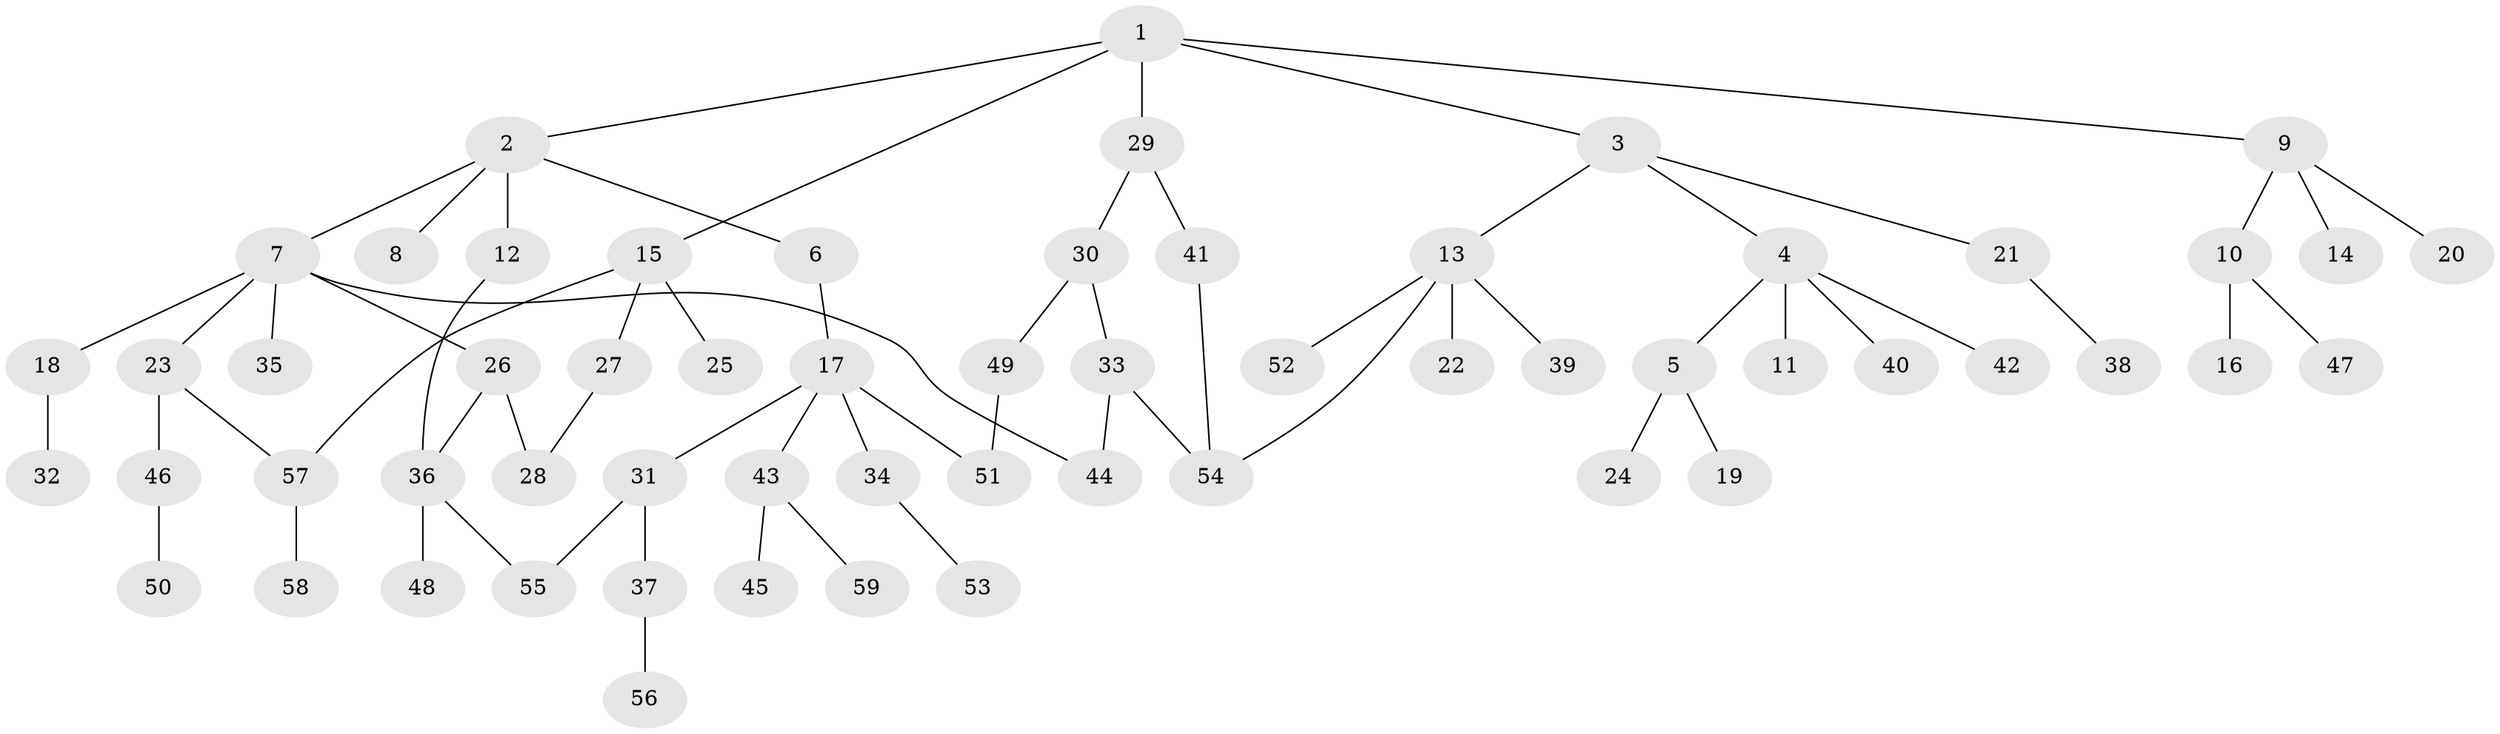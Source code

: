 // coarse degree distribution, {6: 0.05263157894736842, 5: 0.05263157894736842, 7: 0.05263157894736842, 2: 0.15789473684210525, 1: 0.5263157894736842, 4: 0.10526315789473684, 3: 0.05263157894736842}
// Generated by graph-tools (version 1.1) at 2025/23/03/03/25 07:23:31]
// undirected, 59 vertices, 66 edges
graph export_dot {
graph [start="1"]
  node [color=gray90,style=filled];
  1;
  2;
  3;
  4;
  5;
  6;
  7;
  8;
  9;
  10;
  11;
  12;
  13;
  14;
  15;
  16;
  17;
  18;
  19;
  20;
  21;
  22;
  23;
  24;
  25;
  26;
  27;
  28;
  29;
  30;
  31;
  32;
  33;
  34;
  35;
  36;
  37;
  38;
  39;
  40;
  41;
  42;
  43;
  44;
  45;
  46;
  47;
  48;
  49;
  50;
  51;
  52;
  53;
  54;
  55;
  56;
  57;
  58;
  59;
  1 -- 2;
  1 -- 3;
  1 -- 9;
  1 -- 15;
  1 -- 29;
  2 -- 6;
  2 -- 7;
  2 -- 8;
  2 -- 12;
  3 -- 4;
  3 -- 13;
  3 -- 21;
  4 -- 5;
  4 -- 11;
  4 -- 40;
  4 -- 42;
  5 -- 19;
  5 -- 24;
  6 -- 17;
  7 -- 18;
  7 -- 23;
  7 -- 26;
  7 -- 35;
  7 -- 44;
  9 -- 10;
  9 -- 14;
  9 -- 20;
  10 -- 16;
  10 -- 47;
  12 -- 36;
  13 -- 22;
  13 -- 39;
  13 -- 52;
  13 -- 54;
  15 -- 25;
  15 -- 27;
  15 -- 57;
  17 -- 31;
  17 -- 34;
  17 -- 43;
  17 -- 51;
  18 -- 32;
  21 -- 38;
  23 -- 46;
  23 -- 57;
  26 -- 36;
  26 -- 28;
  27 -- 28;
  29 -- 30;
  29 -- 41;
  30 -- 33;
  30 -- 49;
  31 -- 37;
  31 -- 55;
  33 -- 44;
  33 -- 54;
  34 -- 53;
  36 -- 48;
  36 -- 55;
  37 -- 56;
  41 -- 54;
  43 -- 45;
  43 -- 59;
  46 -- 50;
  49 -- 51;
  57 -- 58;
}
